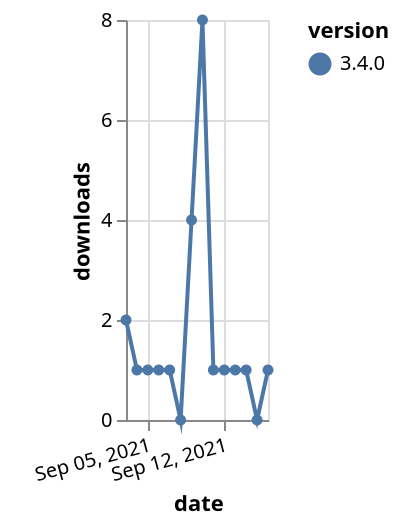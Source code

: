 {"$schema": "https://vega.github.io/schema/vega-lite/v5.json", "description": "A simple bar chart with embedded data.", "data": {"values": [{"date": "2021-09-03", "total": 520, "delta": 2, "version": "3.4.0"}, {"date": "2021-09-04", "total": 521, "delta": 1, "version": "3.4.0"}, {"date": "2021-09-05", "total": 522, "delta": 1, "version": "3.4.0"}, {"date": "2021-09-06", "total": 523, "delta": 1, "version": "3.4.0"}, {"date": "2021-09-07", "total": 524, "delta": 1, "version": "3.4.0"}, {"date": "2021-09-08", "total": 524, "delta": 0, "version": "3.4.0"}, {"date": "2021-09-09", "total": 528, "delta": 4, "version": "3.4.0"}, {"date": "2021-09-10", "total": 536, "delta": 8, "version": "3.4.0"}, {"date": "2021-09-11", "total": 537, "delta": 1, "version": "3.4.0"}, {"date": "2021-09-12", "total": 538, "delta": 1, "version": "3.4.0"}, {"date": "2021-09-13", "total": 539, "delta": 1, "version": "3.4.0"}, {"date": "2021-09-14", "total": 540, "delta": 1, "version": "3.4.0"}, {"date": "2021-09-15", "total": 540, "delta": 0, "version": "3.4.0"}, {"date": "2021-09-16", "total": 541, "delta": 1, "version": "3.4.0"}]}, "width": "container", "mark": {"type": "line", "point": {"filled": true}}, "encoding": {"x": {"field": "date", "type": "temporal", "timeUnit": "yearmonthdate", "title": "date", "axis": {"labelAngle": -15}}, "y": {"field": "delta", "type": "quantitative", "title": "downloads"}, "color": {"field": "version", "type": "nominal"}, "tooltip": {"field": "delta"}}}